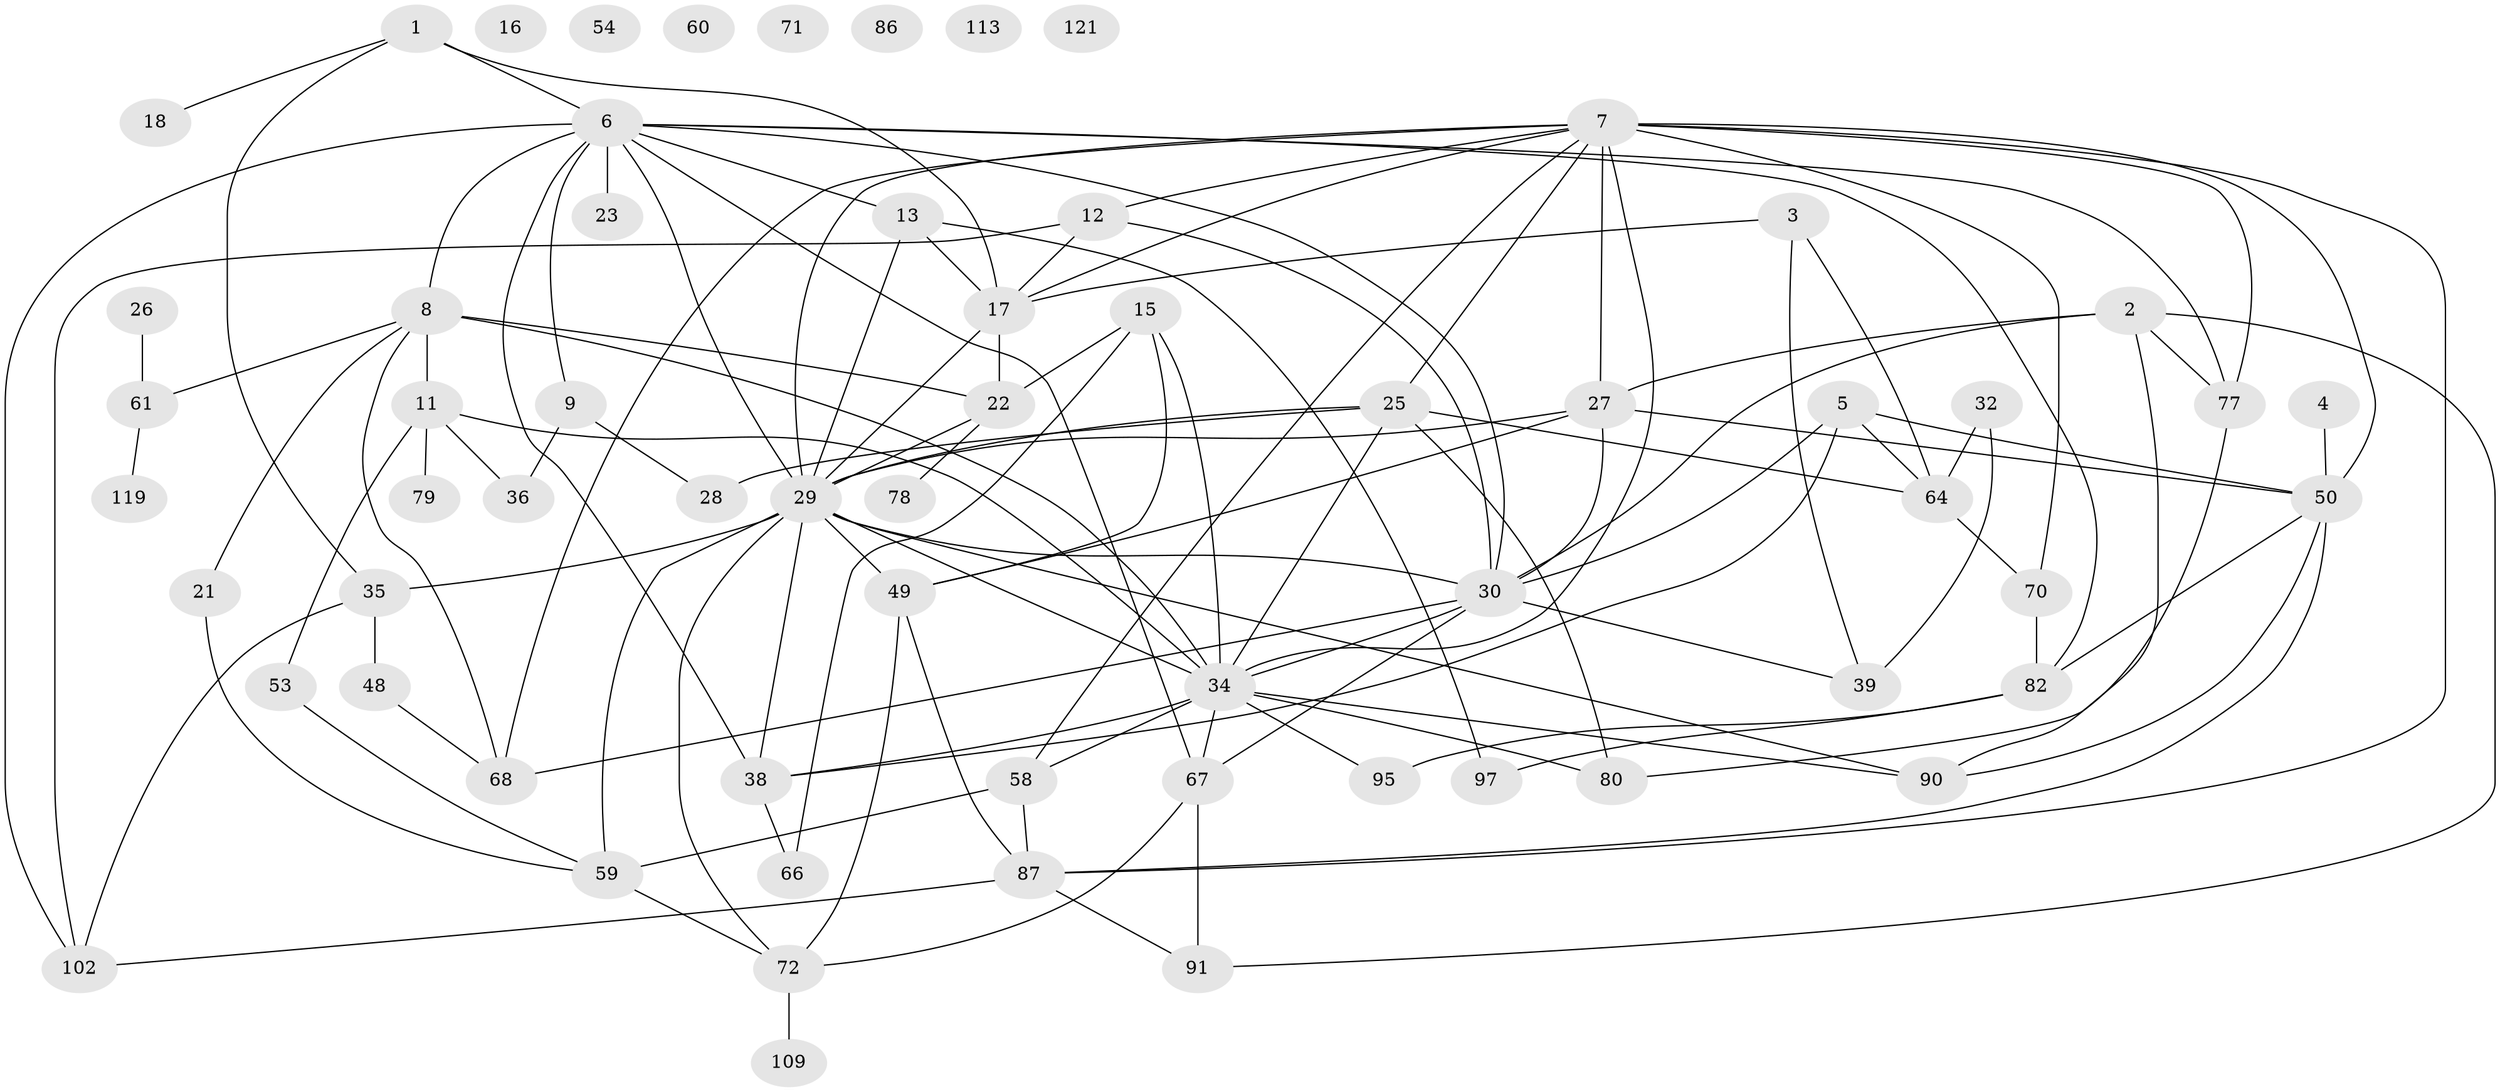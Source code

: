 // original degree distribution, {2: 0.2677165354330709, 4: 0.15748031496062992, 1: 0.08661417322834646, 5: 0.12598425196850394, 6: 0.047244094488188976, 3: 0.2283464566929134, 0: 0.05511811023622047, 8: 0.015748031496062992, 7: 0.015748031496062992}
// Generated by graph-tools (version 1.1) at 2025/13/03/09/25 04:13:07]
// undirected, 63 vertices, 121 edges
graph export_dot {
graph [start="1"]
  node [color=gray90,style=filled];
  1 [super="+44"];
  2 [super="+33+31"];
  3 [super="+111"];
  4;
  5 [super="+42"];
  6 [super="+10+100"];
  7 [super="+45"];
  8 [super="+125+19+40"];
  9 [super="+43"];
  11 [super="+105"];
  12 [super="+63"];
  13 [super="+14"];
  15 [super="+103+24"];
  16;
  17 [super="+112+88"];
  18;
  21;
  22 [super="+52+93"];
  23;
  25 [super="+56"];
  26;
  27 [super="+104"];
  28 [super="+124"];
  29 [super="+47+62"];
  30 [super="+96+81"];
  32;
  34 [super="+118+122+89+69+101"];
  35 [super="+116+65+37+55"];
  36;
  38 [super="+117+46"];
  39 [super="+110"];
  48;
  49 [super="+92"];
  50 [super="+84"];
  53;
  54;
  58 [super="+83"];
  59;
  60;
  61;
  64 [super="+76"];
  66;
  67 [super="+74"];
  68;
  70;
  71;
  72;
  77;
  78;
  79;
  80;
  82;
  86;
  87 [super="+107"];
  90;
  91;
  95;
  97;
  102 [super="+123"];
  109;
  113;
  119;
  121;
  1 -- 18;
  1 -- 6;
  1 -- 17;
  1 -- 35;
  2 -- 77;
  2 -- 90;
  2 -- 27;
  2 -- 30 [weight=2];
  2 -- 91;
  3 -- 17;
  3 -- 64;
  3 -- 39;
  4 -- 50;
  5 -- 64;
  5 -- 50;
  5 -- 38;
  5 -- 30;
  6 -- 8 [weight=4];
  6 -- 9;
  6 -- 38;
  6 -- 13;
  6 -- 82;
  6 -- 23 [weight=2];
  6 -- 30 [weight=3];
  6 -- 29;
  6 -- 67;
  6 -- 102;
  6 -- 77;
  7 -- 70;
  7 -- 77;
  7 -- 17;
  7 -- 29;
  7 -- 58;
  7 -- 68;
  7 -- 12;
  7 -- 87;
  7 -- 25;
  7 -- 27;
  7 -- 34;
  7 -- 50;
  8 -- 21;
  8 -- 22;
  8 -- 34 [weight=2];
  8 -- 68;
  8 -- 11;
  8 -- 61;
  9 -- 36;
  9 -- 28;
  11 -- 36;
  11 -- 53;
  11 -- 79;
  11 -- 34;
  12 -- 102;
  12 -- 30;
  12 -- 17;
  13 -- 97;
  13 -- 29;
  13 -- 17;
  15 -- 66;
  15 -- 34;
  15 -- 22;
  15 -- 49;
  17 -- 29;
  17 -- 22 [weight=3];
  21 -- 59;
  22 -- 29;
  22 -- 78;
  25 -- 80;
  25 -- 34;
  25 -- 29;
  25 -- 64;
  25 -- 28;
  26 -- 61;
  27 -- 49;
  27 -- 29;
  27 -- 30;
  27 -- 50;
  29 -- 34;
  29 -- 38;
  29 -- 72;
  29 -- 59;
  29 -- 90;
  29 -- 30;
  29 -- 49;
  29 -- 35;
  30 -- 34 [weight=2];
  30 -- 68;
  30 -- 39;
  30 -- 67;
  32 -- 64;
  32 -- 39;
  34 -- 90;
  34 -- 58;
  34 -- 38;
  34 -- 80;
  34 -- 95;
  34 -- 67;
  35 -- 102;
  35 -- 48;
  38 -- 66;
  48 -- 68;
  49 -- 87;
  49 -- 72;
  50 -- 82;
  50 -- 87;
  50 -- 90;
  53 -- 59;
  58 -- 59;
  58 -- 87;
  59 -- 72;
  61 -- 119;
  64 -- 70;
  67 -- 72;
  67 -- 91;
  70 -- 82;
  72 -- 109;
  77 -- 80;
  82 -- 95;
  82 -- 97;
  87 -- 91;
  87 -- 102;
}
